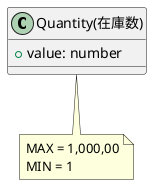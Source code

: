 @startuml Quantity

class "Quantity(在庫数)" as Quantity {
    + value: number
}

note bottom of Quantity
    MAX = 1,000,00
    MIN = 1
end note

@enduml
